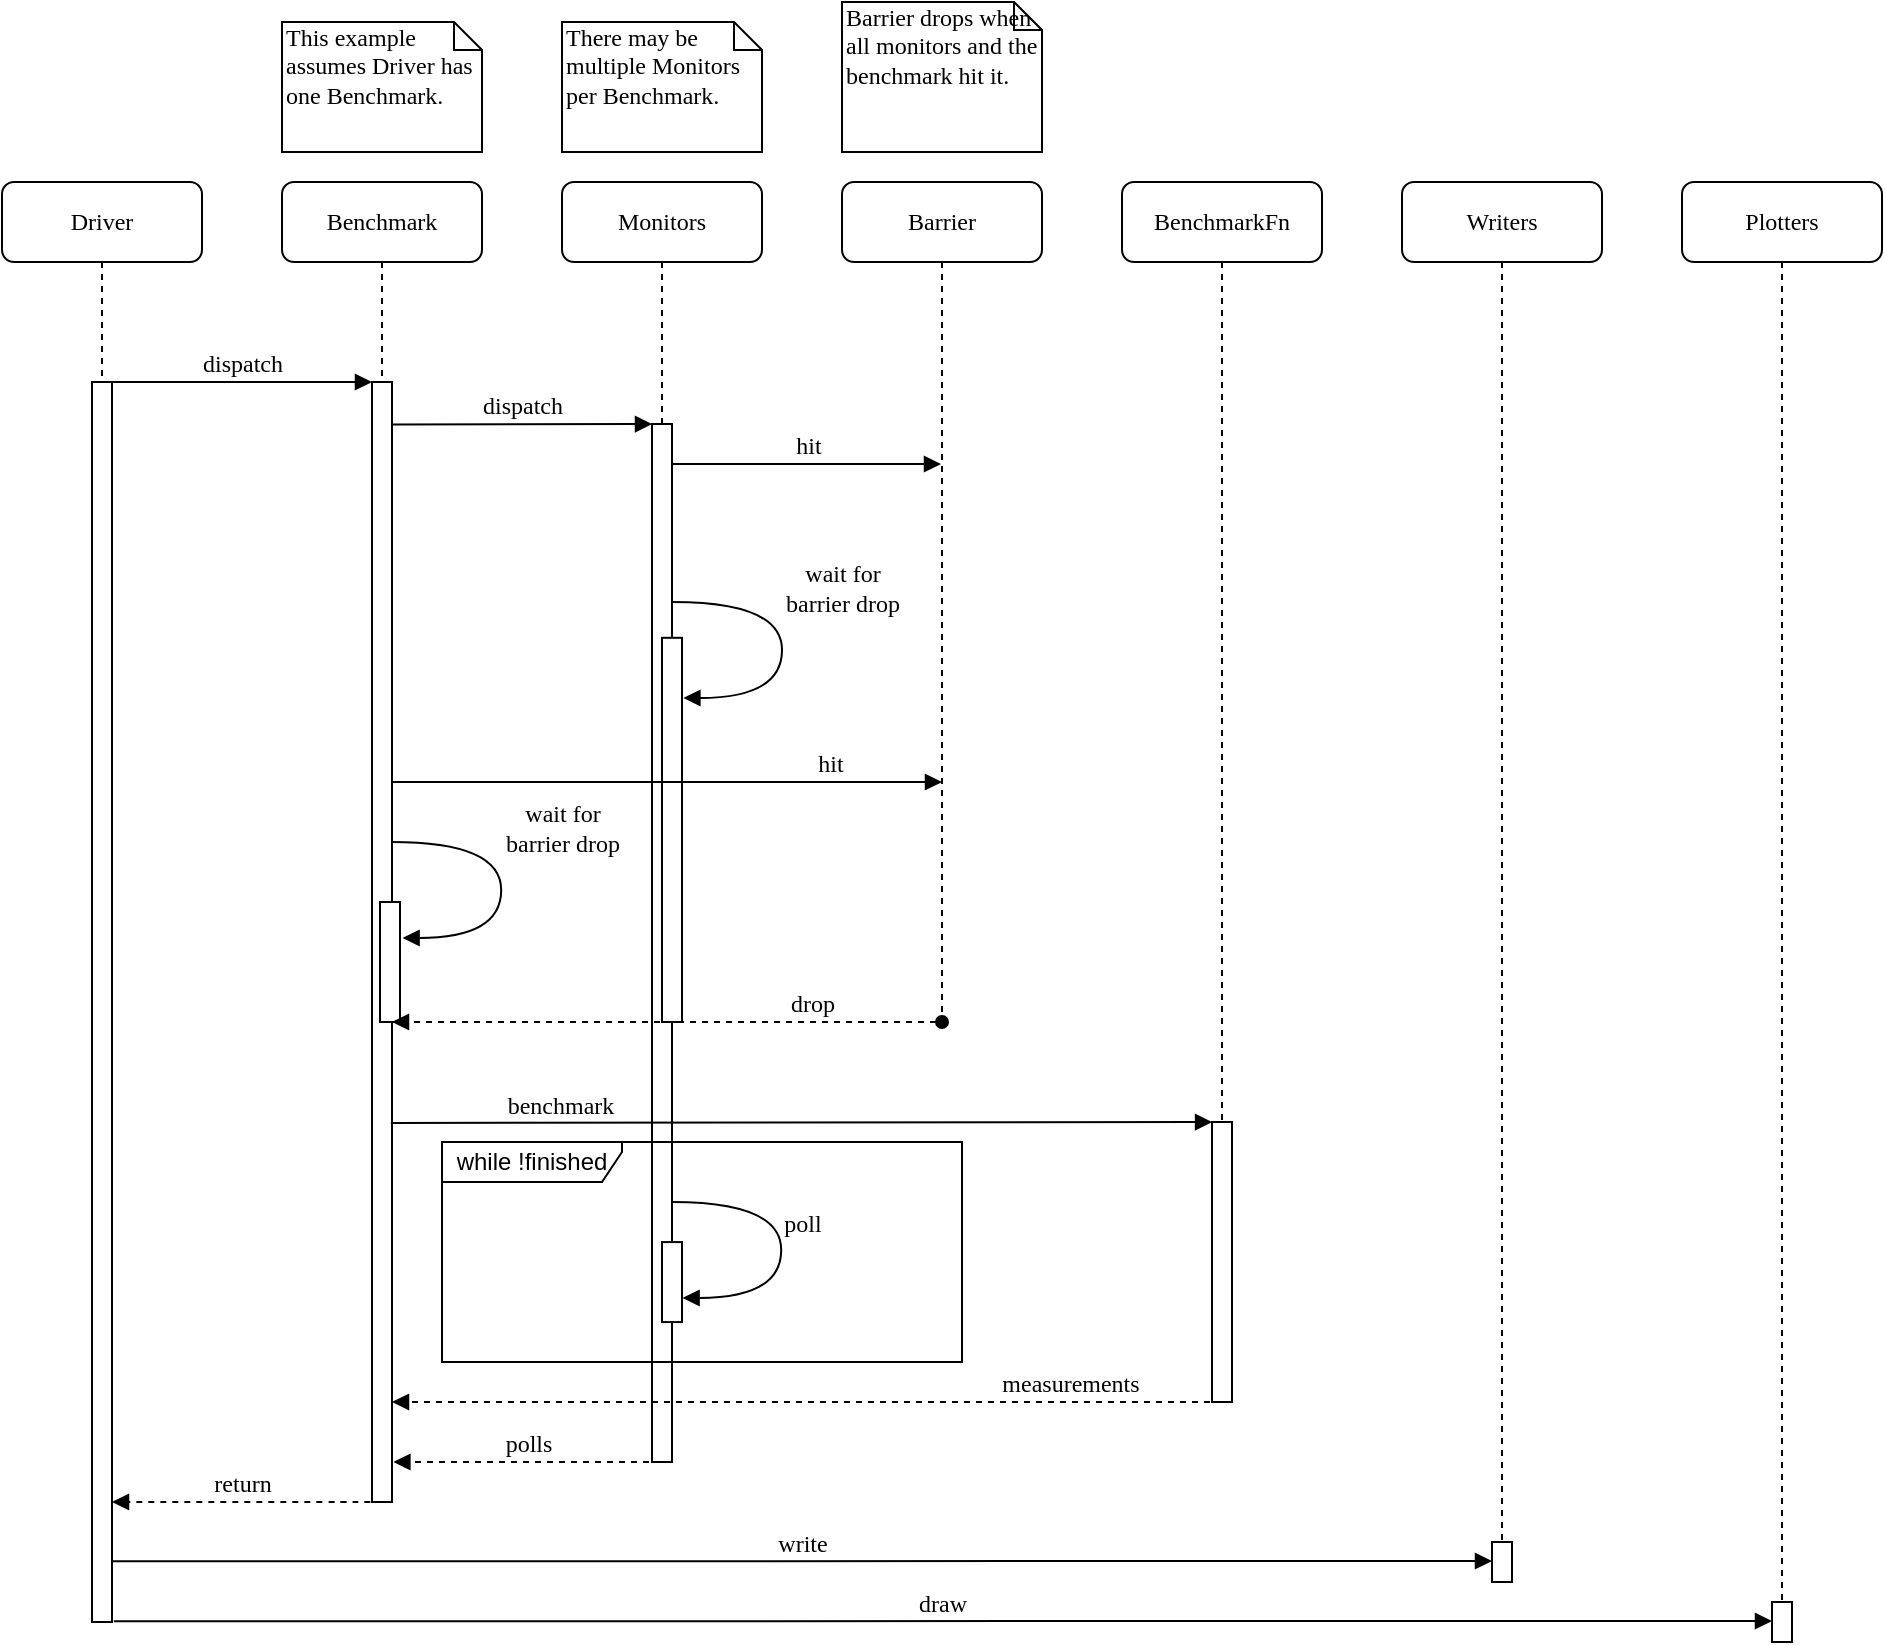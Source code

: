 <mxfile version="16.5.1" type="device"><diagram name="Page-1" id="13e1069c-82ec-6db2-03f1-153e76fe0fe0"><mxGraphModel dx="1597" dy="1828" grid="1" gridSize="10" guides="1" tooltips="1" connect="1" arrows="1" fold="1" page="1" pageScale="1" pageWidth="1100" pageHeight="850" background="none" math="0" shadow="0"><root><mxCell id="0"/><mxCell id="1" parent="0"/><mxCell id="7baba1c4bc27f4b0-2" value="Benchmark" style="shape=umlLifeline;perimeter=lifelinePerimeter;whiteSpace=wrap;html=1;container=1;collapsible=0;recursiveResize=0;outlineConnect=0;rounded=1;shadow=0;comic=0;labelBackgroundColor=none;strokeWidth=1;fontFamily=Verdana;fontSize=12;align=center;" parent="1" vertex="1"><mxGeometry x="240" y="80" width="100" height="660" as="geometry"/></mxCell><mxCell id="7baba1c4bc27f4b0-10" value="" style="html=1;points=[];perimeter=orthogonalPerimeter;rounded=0;shadow=0;comic=0;labelBackgroundColor=none;strokeWidth=1;fontFamily=Verdana;fontSize=12;align=center;" parent="7baba1c4bc27f4b0-2" vertex="1"><mxGeometry x="45" y="100" width="10" height="560" as="geometry"/></mxCell><mxCell id="X1TMMl1tB9xrqaVn_8ij-23" value="" style="html=1;points=[];perimeter=orthogonalPerimeter;rounded=0;shadow=0;comic=0;labelBackgroundColor=none;strokeWidth=1;fontFamily=Verdana;fontSize=12;align=center;" vertex="1" parent="7baba1c4bc27f4b0-2"><mxGeometry x="49" y="360" width="10" height="60" as="geometry"/></mxCell><mxCell id="X1TMMl1tB9xrqaVn_8ij-38" value="wait for &lt;br&gt;barrier drop" style="html=1;verticalAlign=bottom;endArrow=block;labelBackgroundColor=none;fontFamily=Verdana;fontSize=12;elbow=vertical;edgeStyle=orthogonalEdgeStyle;curved=1;entryX=1.067;entryY=0.155;entryPerimeter=0;exitX=1.038;exitY=0.345;exitPerimeter=0;entryDx=0;entryDy=0;" edge="1" parent="7baba1c4bc27f4b0-2"><mxGeometry x="-0.148" y="30" relative="1" as="geometry"><mxPoint x="55.0" y="330" as="sourcePoint"/><mxPoint x="60.29" y="377.675" as="targetPoint"/><Array as="points"><mxPoint x="109.62" y="330"/><mxPoint x="109.62" y="378"/><mxPoint x="60.62" y="378"/></Array><mxPoint as="offset"/></mxGeometry></mxCell><mxCell id="7baba1c4bc27f4b0-3" value="Monitors" style="shape=umlLifeline;perimeter=lifelinePerimeter;whiteSpace=wrap;html=1;container=1;collapsible=0;recursiveResize=0;outlineConnect=0;rounded=1;shadow=0;comic=0;labelBackgroundColor=none;strokeWidth=1;fontFamily=Verdana;fontSize=12;align=center;" parent="1" vertex="1"><mxGeometry x="380" y="80" width="100" height="640" as="geometry"/></mxCell><mxCell id="7baba1c4bc27f4b0-13" value="" style="html=1;points=[];perimeter=orthogonalPerimeter;rounded=0;shadow=0;comic=0;labelBackgroundColor=none;strokeWidth=1;fontFamily=Verdana;fontSize=12;align=center;" parent="7baba1c4bc27f4b0-3" vertex="1"><mxGeometry x="45" y="121" width="10" height="519" as="geometry"/></mxCell><mxCell id="7baba1c4bc27f4b0-34" value="" style="html=1;points=[];perimeter=orthogonalPerimeter;rounded=0;shadow=0;comic=0;labelBackgroundColor=none;strokeWidth=1;fontFamily=Verdana;fontSize=12;align=center;" parent="7baba1c4bc27f4b0-3" vertex="1"><mxGeometry x="50" y="227.9" width="10" height="192.1" as="geometry"/></mxCell><mxCell id="7baba1c4bc27f4b0-35" value="wait for &lt;br&gt;barrier drop" style="html=1;verticalAlign=bottom;endArrow=block;labelBackgroundColor=none;fontFamily=Verdana;fontSize=12;elbow=vertical;edgeStyle=orthogonalEdgeStyle;curved=1;entryX=1.067;entryY=0.155;entryPerimeter=0;exitX=1.038;exitY=0.345;exitPerimeter=0;entryDx=0;entryDy=0;" parent="7baba1c4bc27f4b0-3" target="7baba1c4bc27f4b0-34" edge="1"><mxGeometry x="-0.148" y="30" relative="1" as="geometry"><mxPoint x="55.38" y="210" as="sourcePoint"/><mxPoint x="55" y="157.9" as="targetPoint"/><Array as="points"><mxPoint x="110" y="210"/><mxPoint x="110" y="258"/><mxPoint x="61" y="258"/></Array><mxPoint as="offset"/></mxGeometry></mxCell><mxCell id="X1TMMl1tB9xrqaVn_8ij-33" value="poll" style="html=1;verticalAlign=bottom;endArrow=block;labelBackgroundColor=none;fontFamily=Verdana;fontSize=12;elbow=vertical;edgeStyle=orthogonalEdgeStyle;curved=1;entryX=1.067;entryY=0.155;entryPerimeter=0;exitX=1.038;exitY=0.345;exitPerimeter=0;entryDx=0;entryDy=0;" edge="1" parent="7baba1c4bc27f4b0-3"><mxGeometry x="-0.02" y="10" relative="1" as="geometry"><mxPoint x="55.0" y="510" as="sourcePoint"/><mxPoint x="60.29" y="557.675" as="targetPoint"/><Array as="points"><mxPoint x="109.62" y="510"/><mxPoint x="109.62" y="558"/><mxPoint x="60.62" y="558"/></Array><mxPoint as="offset"/></mxGeometry></mxCell><mxCell id="X1TMMl1tB9xrqaVn_8ij-31" value="" style="html=1;points=[];perimeter=orthogonalPerimeter;" vertex="1" parent="7baba1c4bc27f4b0-3"><mxGeometry x="50" y="530.04" width="10" height="40" as="geometry"/></mxCell><mxCell id="X1TMMl1tB9xrqaVn_8ij-11" value="hit" style="html=1;verticalAlign=bottom;endArrow=block;labelBackgroundColor=none;fontFamily=Verdana;fontSize=12;edgeStyle=elbowEdgeStyle;elbow=vertical;" edge="1" parent="1" source="7baba1c4bc27f4b0-10"><mxGeometry x="0.591" relative="1" as="geometry"><mxPoint x="330" y="380" as="sourcePoint"/><Array as="points"><mxPoint x="290" y="380"/></Array><mxPoint x="570" y="380" as="targetPoint"/><mxPoint as="offset"/></mxGeometry></mxCell><mxCell id="7baba1c4bc27f4b0-4" value="Barrier" style="shape=umlLifeline;perimeter=lifelinePerimeter;whiteSpace=wrap;html=1;container=1;collapsible=0;recursiveResize=0;outlineConnect=0;rounded=1;shadow=0;comic=0;labelBackgroundColor=none;strokeWidth=1;fontFamily=Verdana;fontSize=12;align=center;" parent="1" vertex="1"><mxGeometry x="520" y="80" width="100" height="420" as="geometry"/></mxCell><mxCell id="7baba1c4bc27f4b0-8" value="Driver" style="shape=umlLifeline;perimeter=lifelinePerimeter;whiteSpace=wrap;html=1;container=1;collapsible=0;recursiveResize=0;outlineConnect=0;rounded=1;shadow=0;comic=0;labelBackgroundColor=none;strokeWidth=1;fontFamily=Verdana;fontSize=12;align=center;" parent="1" vertex="1"><mxGeometry x="100" y="80" width="100" height="720" as="geometry"/></mxCell><mxCell id="7baba1c4bc27f4b0-9" value="" style="html=1;points=[];perimeter=orthogonalPerimeter;rounded=0;shadow=0;comic=0;labelBackgroundColor=none;strokeWidth=1;fontFamily=Verdana;fontSize=12;align=center;" parent="7baba1c4bc27f4b0-8" vertex="1"><mxGeometry x="45" y="100" width="10" height="620" as="geometry"/></mxCell><mxCell id="7baba1c4bc27f4b0-17" value="hit" style="html=1;verticalAlign=bottom;endArrow=block;labelBackgroundColor=none;fontFamily=Verdana;fontSize=12;edgeStyle=elbowEdgeStyle;elbow=vertical;" parent="1" source="7baba1c4bc27f4b0-13" target="7baba1c4bc27f4b0-4" edge="1"><mxGeometry relative="1" as="geometry"><mxPoint x="510" y="221" as="sourcePoint"/><Array as="points"><mxPoint x="460" y="221"/></Array><mxPoint x="585" y="221" as="targetPoint"/></mxGeometry></mxCell><mxCell id="7baba1c4bc27f4b0-11" value="dispatch" style="html=1;verticalAlign=bottom;endArrow=block;entryX=0;entryY=0;labelBackgroundColor=none;fontFamily=Verdana;fontSize=12;edgeStyle=elbowEdgeStyle;elbow=vertical;" parent="1" source="7baba1c4bc27f4b0-9" target="7baba1c4bc27f4b0-10" edge="1"><mxGeometry relative="1" as="geometry"><mxPoint x="220" y="190" as="sourcePoint"/></mxGeometry></mxCell><mxCell id="7baba1c4bc27f4b0-14" value="dispatch" style="html=1;verticalAlign=bottom;endArrow=block;entryX=0;entryY=0;labelBackgroundColor=none;fontFamily=Verdana;fontSize=12;edgeStyle=elbowEdgeStyle;elbow=vertical;" parent="1" target="7baba1c4bc27f4b0-13" edge="1"><mxGeometry relative="1" as="geometry"><mxPoint x="295" y="201.235" as="sourcePoint"/></mxGeometry></mxCell><mxCell id="7baba1c4bc27f4b0-41" value="This example assumes Driver has one Benchmark." style="shape=note;whiteSpace=wrap;html=1;size=14;verticalAlign=top;align=left;spacingTop=-6;rounded=0;shadow=0;comic=0;labelBackgroundColor=none;strokeWidth=1;fontFamily=Verdana;fontSize=12" parent="1" vertex="1"><mxGeometry x="240" width="100" height="65" as="geometry"/></mxCell><mxCell id="7baba1c4bc27f4b0-42" value="There may be multiple Monitors per Benchmark." style="shape=note;whiteSpace=wrap;html=1;size=14;verticalAlign=top;align=left;spacingTop=-6;rounded=0;shadow=0;comic=0;labelBackgroundColor=none;strokeWidth=1;fontFamily=Verdana;fontSize=12" parent="1" vertex="1"><mxGeometry x="380" width="100" height="65" as="geometry"/></mxCell><mxCell id="7baba1c4bc27f4b0-43" value="Barrier drops when all monitors and the benchmark hit it." style="shape=note;whiteSpace=wrap;html=1;size=14;verticalAlign=top;align=left;spacingTop=-6;rounded=0;shadow=0;comic=0;labelBackgroundColor=none;strokeWidth=1;fontFamily=Verdana;fontSize=12" parent="1" vertex="1"><mxGeometry x="520" y="-10" width="100" height="75" as="geometry"/></mxCell><mxCell id="X1TMMl1tB9xrqaVn_8ij-18" value="BenchmarkFn" style="shape=umlLifeline;perimeter=lifelinePerimeter;whiteSpace=wrap;html=1;container=1;collapsible=0;recursiveResize=0;outlineConnect=0;rounded=1;shadow=0;comic=0;labelBackgroundColor=none;strokeWidth=1;fontFamily=Verdana;fontSize=12;align=center;" vertex="1" parent="1"><mxGeometry x="660" y="80" width="100" height="610" as="geometry"/></mxCell><mxCell id="X1TMMl1tB9xrqaVn_8ij-19" value="" style="html=1;points=[];perimeter=orthogonalPerimeter;rounded=0;shadow=0;comic=0;labelBackgroundColor=none;strokeWidth=1;fontFamily=Verdana;fontSize=12;align=center;" vertex="1" parent="X1TMMl1tB9xrqaVn_8ij-18"><mxGeometry x="45" y="470" width="10" height="140" as="geometry"/></mxCell><mxCell id="X1TMMl1tB9xrqaVn_8ij-22" value="drop" style="html=1;verticalAlign=bottom;endArrow=block;labelBackgroundColor=none;fontFamily=Verdana;fontSize=12;edgeStyle=elbowEdgeStyle;elbow=vertical;dashed=1;startArrow=oval;startFill=1;" edge="1" parent="1"><mxGeometry x="-0.528" relative="1" as="geometry"><mxPoint x="570" y="500" as="sourcePoint"/><Array as="points"><mxPoint x="460.75" y="500"/></Array><mxPoint x="295.0" y="500.0" as="targetPoint"/><mxPoint as="offset"/></mxGeometry></mxCell><mxCell id="X1TMMl1tB9xrqaVn_8ij-25" value="benchmark" style="html=1;verticalAlign=bottom;endArrow=block;labelBackgroundColor=none;fontFamily=Verdana;fontSize=12;edgeStyle=elbowEdgeStyle;elbow=vertical;exitX=0.942;exitY=0.867;exitDx=0;exitDy=0;exitPerimeter=0;entryX=0.003;entryY=0.002;entryDx=0;entryDy=0;entryPerimeter=0;" edge="1" parent="1" target="X1TMMl1tB9xrqaVn_8ij-19"><mxGeometry x="-0.587" y="-1" relative="1" as="geometry"><mxPoint x="294.42" y="550.48" as="sourcePoint"/><Array as="points"><mxPoint x="724" y="550"/></Array><mxPoint x="700" y="550" as="targetPoint"/><mxPoint as="offset"/></mxGeometry></mxCell><mxCell id="X1TMMl1tB9xrqaVn_8ij-26" value="measurements" style="html=1;verticalAlign=bottom;endArrow=block;labelBackgroundColor=none;fontFamily=Verdana;fontSize=12;edgeStyle=elbowEdgeStyle;elbow=vertical;dashed=1;exitX=0.5;exitY=1;exitDx=0;exitDy=0;exitPerimeter=0;" edge="1" parent="1" source="X1TMMl1tB9xrqaVn_8ij-19"><mxGeometry x="-0.632" relative="1" as="geometry"><mxPoint x="714.5" y="620" as="sourcePoint"/><Array as="points"><mxPoint x="510" y="690"/><mxPoint x="520" y="670"/><mxPoint x="490" y="690"/><mxPoint x="510" y="660"/></Array><mxPoint x="295" y="690" as="targetPoint"/><mxPoint as="offset"/></mxGeometry></mxCell><mxCell id="X1TMMl1tB9xrqaVn_8ij-36" value="polls" style="html=1;verticalAlign=bottom;endArrow=block;labelBackgroundColor=none;fontFamily=Verdana;fontSize=12;edgeStyle=elbowEdgeStyle;elbow=vertical;dashed=1;entryX=1.07;entryY=0.964;entryDx=0;entryDy=0;entryPerimeter=0;" edge="1" parent="1" source="7baba1c4bc27f4b0-3" target="7baba1c4bc27f4b0-10"><mxGeometry relative="1" as="geometry"><mxPoint x="450" y="690" as="sourcePoint"/><Array as="points"><mxPoint x="380" y="720"/><mxPoint x="370" y="690"/></Array><mxPoint x="310" y="690" as="targetPoint"/><mxPoint as="offset"/></mxGeometry></mxCell><mxCell id="X1TMMl1tB9xrqaVn_8ij-37" value="return" style="html=1;verticalAlign=bottom;endArrow=block;labelBackgroundColor=none;fontFamily=Verdana;fontSize=12;edgeStyle=elbowEdgeStyle;elbow=vertical;dashed=1;exitX=-0.084;exitY=1;exitDx=0;exitDy=0;exitPerimeter=0;" edge="1" parent="1" source="7baba1c4bc27f4b0-10"><mxGeometry relative="1" as="geometry"><mxPoint x="270" y="750" as="sourcePoint"/><Array as="points"><mxPoint x="270" y="740"/><mxPoint x="220" y="750"/><mxPoint x="240" y="710"/><mxPoint x="205.66" y="710"/></Array><mxPoint x="155" y="740" as="targetPoint"/><mxPoint as="offset"/></mxGeometry></mxCell><mxCell id="X1TMMl1tB9xrqaVn_8ij-42" value="Writers" style="shape=umlLifeline;perimeter=lifelinePerimeter;whiteSpace=wrap;html=1;container=1;collapsible=0;recursiveResize=0;outlineConnect=0;rounded=1;shadow=0;comic=0;labelBackgroundColor=none;strokeWidth=1;fontFamily=Verdana;fontSize=12;align=center;" vertex="1" parent="1"><mxGeometry x="800" y="80" width="100" height="700" as="geometry"/></mxCell><mxCell id="X1TMMl1tB9xrqaVn_8ij-43" value="" style="html=1;points=[];perimeter=orthogonalPerimeter;rounded=0;shadow=0;comic=0;labelBackgroundColor=none;strokeWidth=1;fontFamily=Verdana;fontSize=12;align=center;" vertex="1" parent="X1TMMl1tB9xrqaVn_8ij-42"><mxGeometry x="45" y="680" width="10" height="20" as="geometry"/></mxCell><mxCell id="X1TMMl1tB9xrqaVn_8ij-44" value="Plotters" style="shape=umlLifeline;perimeter=lifelinePerimeter;whiteSpace=wrap;html=1;container=1;collapsible=0;recursiveResize=0;outlineConnect=0;rounded=1;shadow=0;comic=0;labelBackgroundColor=none;strokeWidth=1;fontFamily=Verdana;fontSize=12;align=center;" vertex="1" parent="1"><mxGeometry x="940" y="80" width="100" height="730" as="geometry"/></mxCell><mxCell id="X1TMMl1tB9xrqaVn_8ij-47" value="" style="html=1;points=[];perimeter=orthogonalPerimeter;rounded=0;shadow=0;comic=0;labelBackgroundColor=none;strokeWidth=1;fontFamily=Verdana;fontSize=12;align=center;" vertex="1" parent="X1TMMl1tB9xrqaVn_8ij-44"><mxGeometry x="45" y="710" width="10" height="20" as="geometry"/></mxCell><mxCell id="X1TMMl1tB9xrqaVn_8ij-46" value="write" style="html=1;verticalAlign=bottom;endArrow=block;labelBackgroundColor=none;fontFamily=Verdana;fontSize=12;edgeStyle=elbowEdgeStyle;elbow=vertical;exitX=0.993;exitY=0.951;exitDx=0;exitDy=0;exitPerimeter=0;" edge="1" parent="1" source="7baba1c4bc27f4b0-9" target="X1TMMl1tB9xrqaVn_8ij-43"><mxGeometry relative="1" as="geometry"><mxPoint x="180" y="770" as="sourcePoint"/><mxPoint x="830" y="770" as="targetPoint"/></mxGeometry></mxCell><mxCell id="X1TMMl1tB9xrqaVn_8ij-48" value="draw" style="html=1;verticalAlign=bottom;endArrow=block;labelBackgroundColor=none;fontFamily=Verdana;fontSize=12;edgeStyle=elbowEdgeStyle;elbow=vertical;exitX=0.993;exitY=0.951;exitDx=0;exitDy=0;exitPerimeter=0;" edge="1" parent="1" target="X1TMMl1tB9xrqaVn_8ij-47"><mxGeometry relative="1" as="geometry"><mxPoint x="155.93" y="799.62" as="sourcePoint"/><mxPoint x="831" y="800" as="targetPoint"/></mxGeometry></mxCell><mxCell id="X1TMMl1tB9xrqaVn_8ij-29" value="while !finished" style="shape=umlFrame;whiteSpace=wrap;html=1;width=90;height=20;" vertex="1" parent="1"><mxGeometry x="320" y="560" width="260" height="110" as="geometry"/></mxCell></root></mxGraphModel></diagram></mxfile>